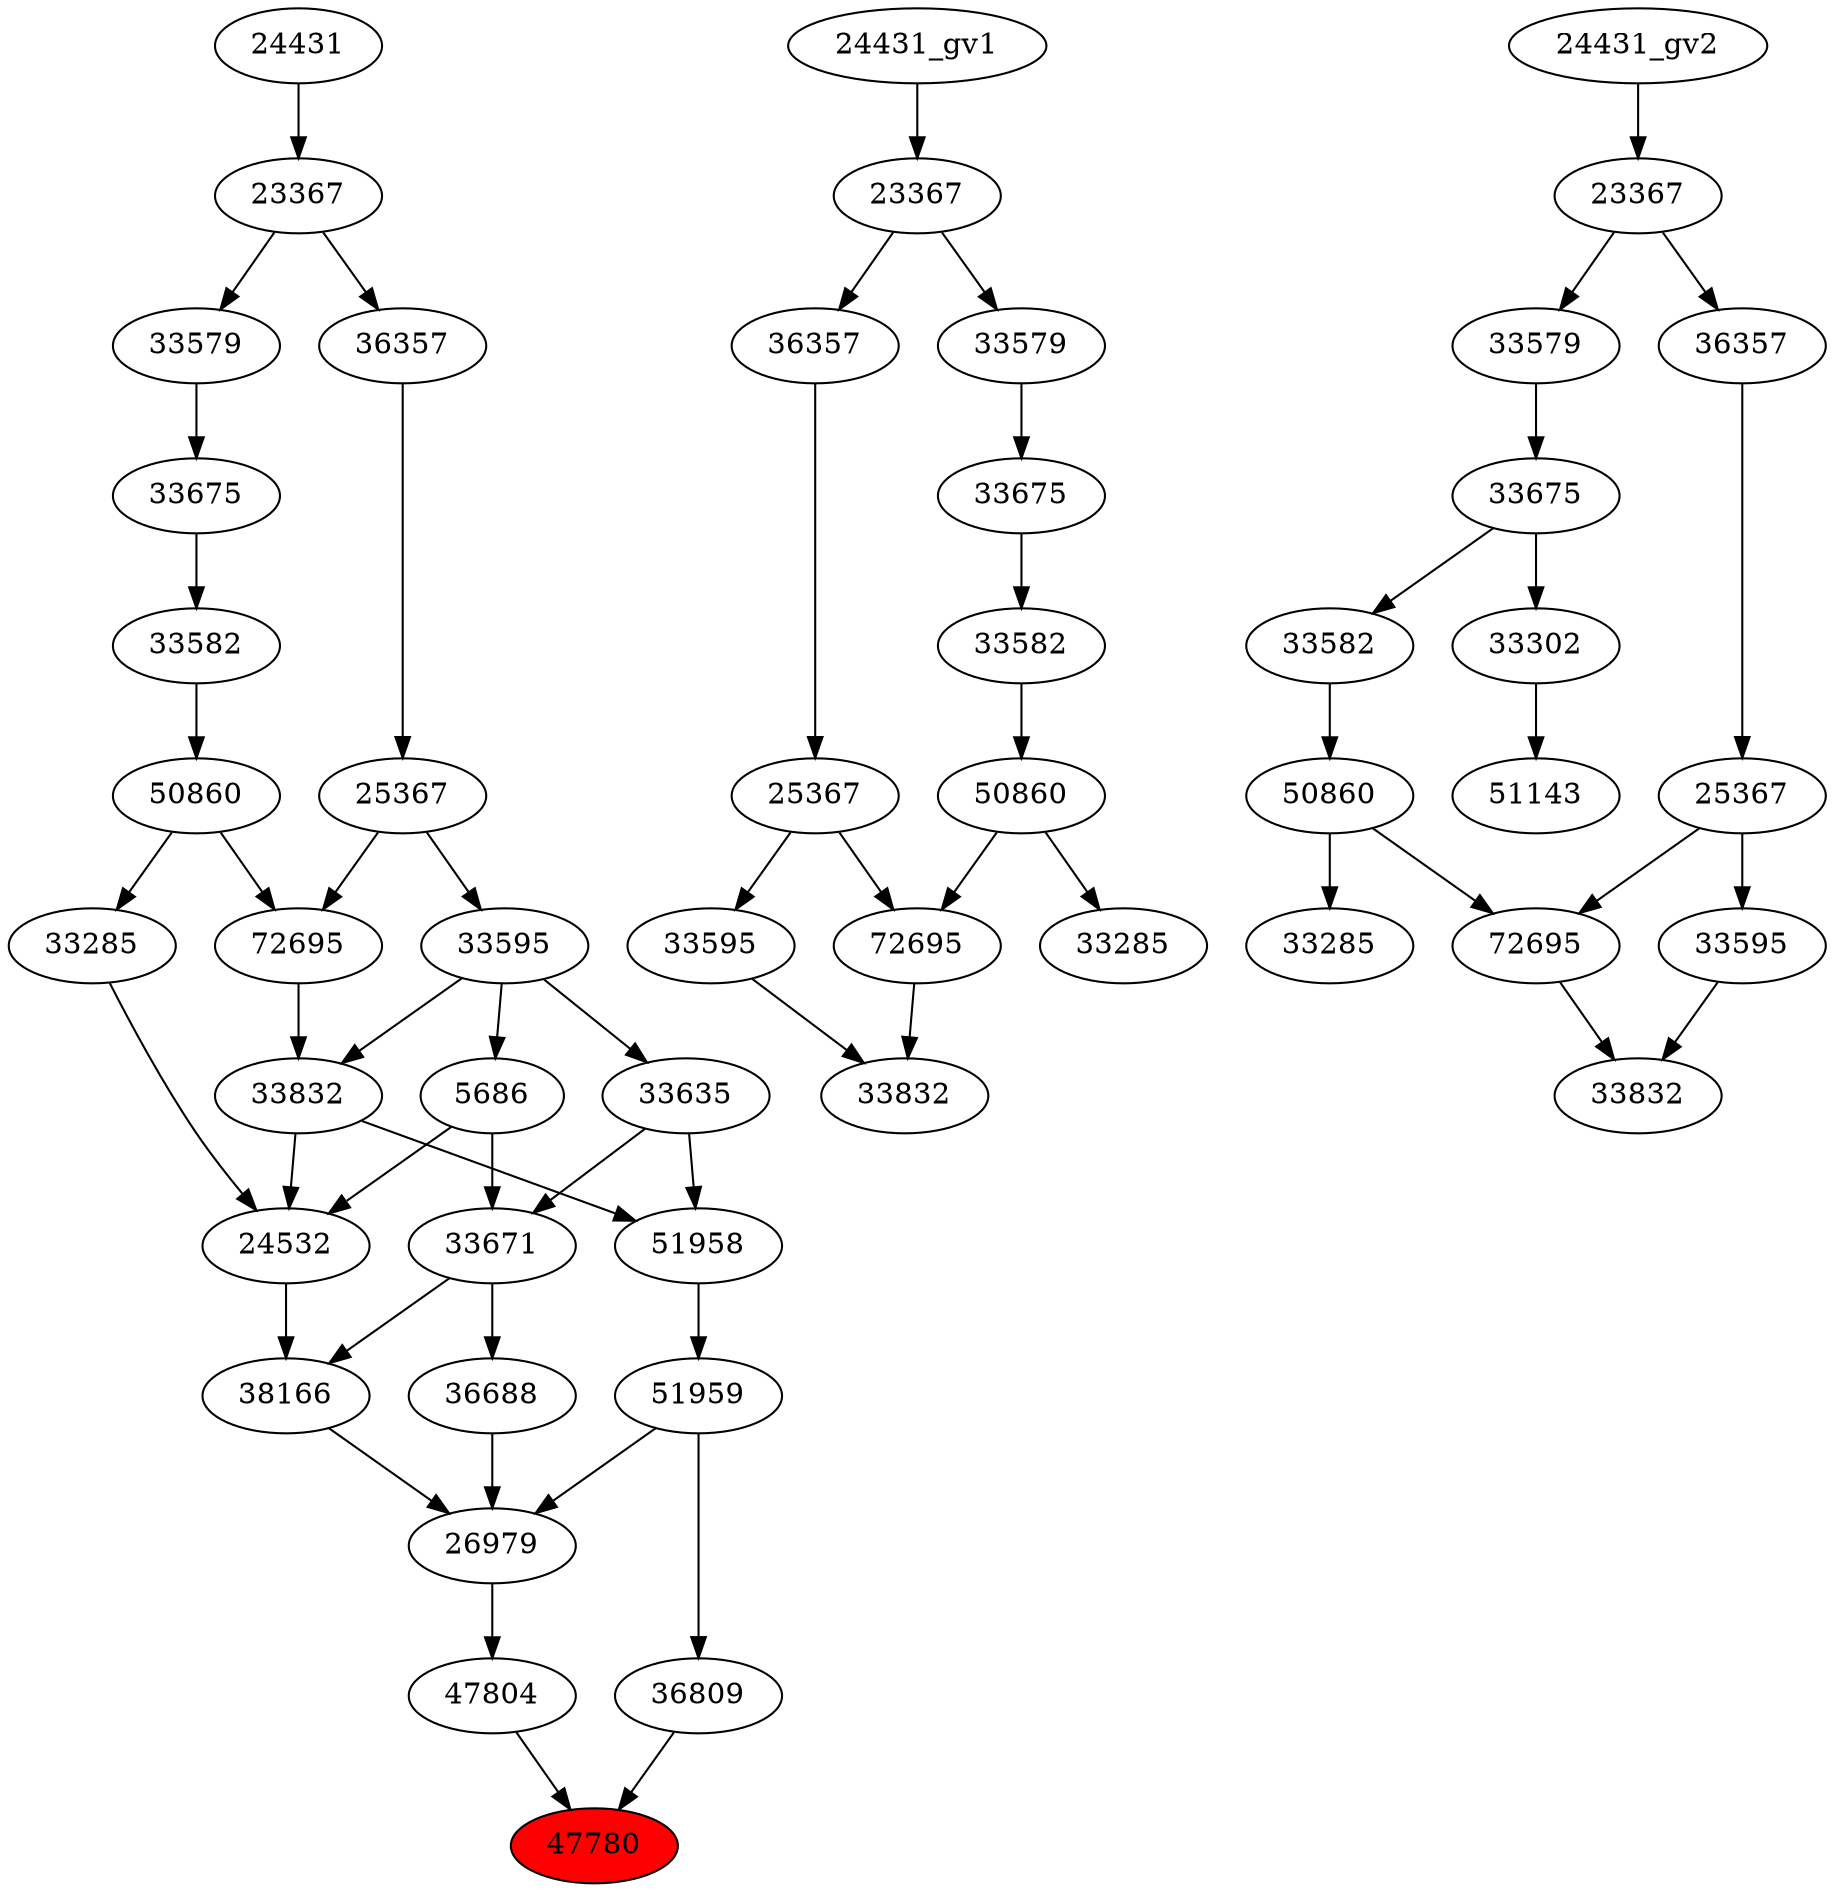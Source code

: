 strict digraph root {
	node [label="\N"];
	{
		node [fillcolor="",
			label="\N",
			style=""
		];
		47780		 [fillcolor=red,
			label=47780,
			style=filled];
		47804		 [label=47804];
		47804 -> 47780;
		36809		 [label=36809];
		36809 -> 47780;
		26979		 [label=26979];
		26979 -> 47804;
		51959		 [label=51959];
		51959 -> 36809;
		51959 -> 26979;
		36688		 [label=36688];
		36688 -> 26979;
		38166		 [label=38166];
		38166 -> 26979;
		51958		 [label=51958];
		51958 -> 51959;
		33671		 [label=33671];
		33671 -> 36688;
		33671 -> 38166;
		24532		 [label=24532];
		24532 -> 38166;
		33832		 [label=33832];
		33832 -> 51958;
		33832 -> 24532;
		33635		 [label=33635];
		33635 -> 51958;
		33635 -> 33671;
		5686		 [label=5686];
		5686 -> 33671;
		5686 -> 24532;
		33285		 [label=33285];
		33285 -> 24532;
		72695		 [label=72695];
		72695 -> 33832;
		33595		 [label=33595];
		33595 -> 33832;
		33595 -> 33635;
		33595 -> 5686;
		50860		 [label=50860];
		50860 -> 33285;
		50860 -> 72695;
		25367		 [label=25367];
		25367 -> 72695;
		25367 -> 33595;
		33582		 [label=33582];
		33582 -> 50860;
		36357		 [label=36357];
		36357 -> 25367;
		33675		 [label=33675];
		33675 -> 33582;
		23367		 [label=23367];
		23367 -> 36357;
		33579		 [label=33579];
		23367 -> 33579;
		33579 -> 33675;
		24431		 [label=24431];
		24431 -> 23367;
	}
	{
		node [label="\N"];
		"33832_gv1"		 [label=33832];
		"72695_gv1"		 [label=72695];
		"72695_gv1" -> "33832_gv1";
		"33595_gv1"		 [label=33595];
		"33595_gv1" -> "33832_gv1";
		"33285_gv1"		 [label=33285];
		"50860_gv1"		 [label=50860];
		"50860_gv1" -> "72695_gv1";
		"50860_gv1" -> "33285_gv1";
		"25367_gv1"		 [label=25367];
		"25367_gv1" -> "72695_gv1";
		"25367_gv1" -> "33595_gv1";
		"33582_gv1"		 [label=33582];
		"33582_gv1" -> "50860_gv1";
		"36357_gv1"		 [label=36357];
		"36357_gv1" -> "25367_gv1";
		"33675_gv1"		 [label=33675];
		"33675_gv1" -> "33582_gv1";
		"23367_gv1"		 [label=23367];
		"23367_gv1" -> "36357_gv1";
		"33579_gv1"		 [label=33579];
		"23367_gv1" -> "33579_gv1";
		"33579_gv1" -> "33675_gv1";
		"24431_gv1" -> "23367_gv1";
	}
	{
		node [label="\N"];
		"50860_gv2"		 [label=50860];
		"33285_gv2"		 [label=33285];
		"50860_gv2" -> "33285_gv2";
		"72695_gv2"		 [label=72695];
		"50860_gv2" -> "72695_gv2";
		"33582_gv2"		 [label=33582];
		"33582_gv2" -> "50860_gv2";
		51143		 [label=51143];
		33302		 [label=33302];
		33302 -> 51143;
		"33675_gv2"		 [label=33675];
		"33675_gv2" -> "33582_gv2";
		"33675_gv2" -> 33302;
		"33832_gv2"		 [label=33832];
		"72695_gv2" -> "33832_gv2";
		"33595_gv2"		 [label=33595];
		"33595_gv2" -> "33832_gv2";
		"33579_gv2"		 [label=33579];
		"33579_gv2" -> "33675_gv2";
		"25367_gv2"		 [label=25367];
		"25367_gv2" -> "72695_gv2";
		"25367_gv2" -> "33595_gv2";
		"23367_gv2"		 [label=23367];
		"23367_gv2" -> "33579_gv2";
		"36357_gv2"		 [label=36357];
		"23367_gv2" -> "36357_gv2";
		"36357_gv2" -> "25367_gv2";
		"24431_gv2" -> "23367_gv2";
	}
}
